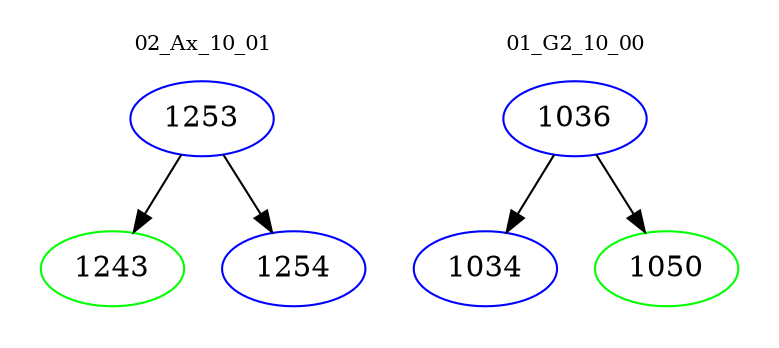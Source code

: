 digraph{
subgraph cluster_0 {
color = white
label = "02_Ax_10_01";
fontsize=10;
T0_1253 [label="1253", color="blue"]
T0_1253 -> T0_1243 [color="black"]
T0_1243 [label="1243", color="green"]
T0_1253 -> T0_1254 [color="black"]
T0_1254 [label="1254", color="blue"]
}
subgraph cluster_1 {
color = white
label = "01_G2_10_00";
fontsize=10;
T1_1036 [label="1036", color="blue"]
T1_1036 -> T1_1034 [color="black"]
T1_1034 [label="1034", color="blue"]
T1_1036 -> T1_1050 [color="black"]
T1_1050 [label="1050", color="green"]
}
}
